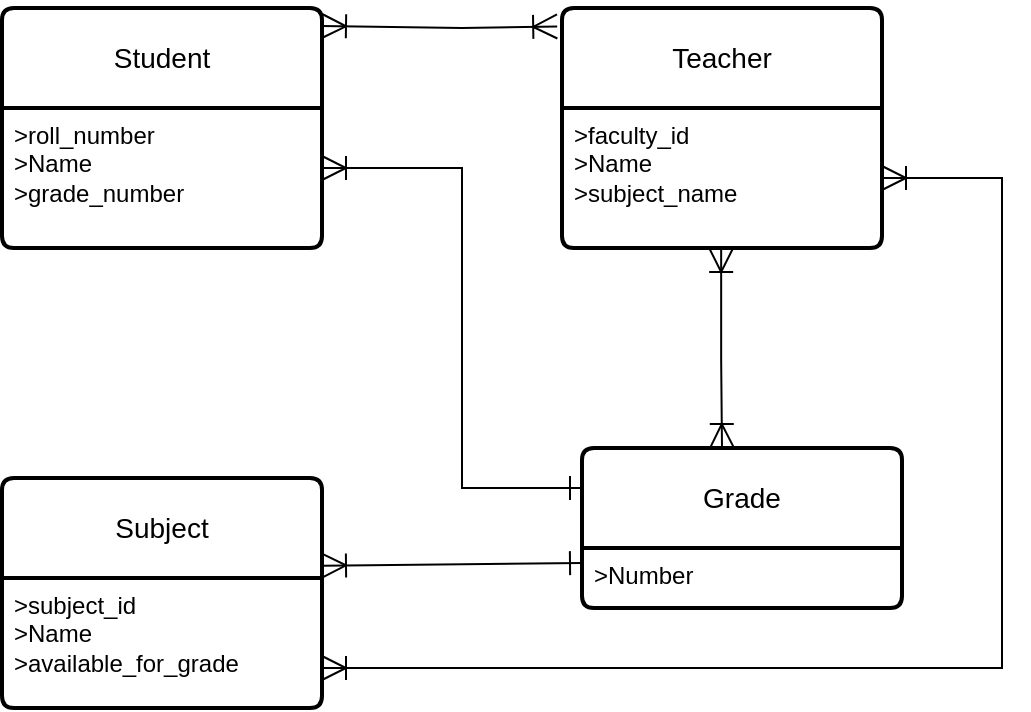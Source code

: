 <mxfile version="21.7.4" type="github">
  <diagram id="R2lEEEUBdFMjLlhIrx00" name="Page-1">
    <mxGraphModel dx="1050" dy="566" grid="1" gridSize="10" guides="1" tooltips="1" connect="1" arrows="1" fold="1" page="1" pageScale="1" pageWidth="850" pageHeight="1100" math="0" shadow="0" extFonts="Permanent Marker^https://fonts.googleapis.com/css?family=Permanent+Marker">
      <root>
        <mxCell id="0" />
        <mxCell id="1" parent="0" />
        <mxCell id="-Sb86_t1vplT847JUOS8-1" value="Student" style="swimlane;childLayout=stackLayout;horizontal=1;startSize=50;horizontalStack=0;rounded=1;fontSize=14;fontStyle=0;strokeWidth=2;resizeParent=0;resizeLast=1;shadow=0;dashed=0;align=center;arcSize=4;whiteSpace=wrap;html=1;" parent="1" vertex="1">
          <mxGeometry x="175" y="320" width="160" height="120" as="geometry" />
        </mxCell>
        <mxCell id="-Sb86_t1vplT847JUOS8-2" value="&amp;gt;roll_number&lt;br&gt;&amp;gt;Name&lt;br&gt;&amp;gt;grade_number" style="align=left;strokeColor=none;fillColor=none;spacingLeft=4;fontSize=12;verticalAlign=top;resizable=0;rotatable=0;part=1;html=1;" parent="-Sb86_t1vplT847JUOS8-1" vertex="1">
          <mxGeometry y="50" width="160" height="70" as="geometry" />
        </mxCell>
        <mxCell id="-Sb86_t1vplT847JUOS8-3" value="Teacher" style="swimlane;childLayout=stackLayout;horizontal=1;startSize=50;horizontalStack=0;rounded=1;fontSize=14;fontStyle=0;strokeWidth=2;resizeParent=0;resizeLast=1;shadow=0;dashed=0;align=center;arcSize=4;whiteSpace=wrap;html=1;" parent="1" vertex="1">
          <mxGeometry x="455" y="320" width="160" height="120" as="geometry" />
        </mxCell>
        <mxCell id="-Sb86_t1vplT847JUOS8-4" value="&amp;gt;faculty_id&lt;br&gt;&amp;gt;Name&lt;br&gt;&amp;gt;subject_name" style="align=left;strokeColor=none;fillColor=none;spacingLeft=4;fontSize=12;verticalAlign=top;resizable=0;rotatable=0;part=1;html=1;" parent="-Sb86_t1vplT847JUOS8-3" vertex="1">
          <mxGeometry y="50" width="160" height="70" as="geometry" />
        </mxCell>
        <mxCell id="-Sb86_t1vplT847JUOS8-5" value="Subject" style="swimlane;childLayout=stackLayout;horizontal=1;startSize=50;horizontalStack=0;rounded=1;fontSize=14;fontStyle=0;strokeWidth=2;resizeParent=0;resizeLast=1;shadow=0;dashed=0;align=center;arcSize=4;whiteSpace=wrap;html=1;" parent="1" vertex="1">
          <mxGeometry x="175" y="555" width="160" height="115" as="geometry" />
        </mxCell>
        <mxCell id="-Sb86_t1vplT847JUOS8-6" value="&amp;gt;subject_id&lt;br&gt;&amp;gt;Name&lt;br&gt;&amp;gt;available_for_grade" style="align=left;strokeColor=none;fillColor=none;spacingLeft=4;fontSize=12;verticalAlign=top;resizable=0;rotatable=0;part=1;html=1;" parent="-Sb86_t1vplT847JUOS8-5" vertex="1">
          <mxGeometry y="50" width="160" height="65" as="geometry" />
        </mxCell>
        <mxCell id="-Sb86_t1vplT847JUOS8-7" value="Grade" style="swimlane;childLayout=stackLayout;horizontal=1;startSize=50;horizontalStack=0;rounded=1;fontSize=14;fontStyle=0;strokeWidth=2;resizeParent=0;resizeLast=1;shadow=0;dashed=0;align=center;arcSize=4;whiteSpace=wrap;html=1;" parent="1" vertex="1">
          <mxGeometry x="465" y="540" width="160" height="80" as="geometry" />
        </mxCell>
        <mxCell id="-Sb86_t1vplT847JUOS8-8" value="&amp;gt;Number" style="align=left;strokeColor=none;fillColor=none;spacingLeft=4;fontSize=12;verticalAlign=top;resizable=0;rotatable=0;part=1;html=1;" parent="-Sb86_t1vplT847JUOS8-7" vertex="1">
          <mxGeometry y="50" width="160" height="30" as="geometry" />
        </mxCell>
        <mxCell id="-Sb86_t1vplT847JUOS8-10" value="" style="fontSize=12;html=1;endArrow=ERoneToMany;endFill=0;rounded=0;startArrow=ERone;startFill=0;endSize=10;startSize=10;exitX=0;exitY=0.25;exitDx=0;exitDy=0;" parent="1" source="-Sb86_t1vplT847JUOS8-7" edge="1">
          <mxGeometry width="100" height="100" relative="1" as="geometry">
            <mxPoint x="405" y="600" as="sourcePoint" />
            <mxPoint x="335" y="400" as="targetPoint" />
            <Array as="points">
              <mxPoint x="405" y="560" />
              <mxPoint x="405" y="400" />
            </Array>
          </mxGeometry>
        </mxCell>
        <mxCell id="-Sb86_t1vplT847JUOS8-11" value="" style="fontSize=12;html=1;endArrow=ERoneToMany;endFill=0;rounded=0;startArrow=ERoneToMany;startFill=0;endSize=10;startSize=10;" parent="1" edge="1">
          <mxGeometry width="100" height="100" relative="1" as="geometry">
            <mxPoint x="535" y="540" as="sourcePoint" />
            <mxPoint x="534.58" y="440" as="targetPoint" />
            <Array as="points">
              <mxPoint x="534.58" y="496" />
            </Array>
          </mxGeometry>
        </mxCell>
        <mxCell id="-Sb86_t1vplT847JUOS8-12" value="" style="fontSize=12;html=1;endArrow=ERoneToMany;endFill=0;rounded=0;startArrow=ERoneToMany;startFill=0;endSize=10;startSize=10;entryX=1;entryY=0.5;entryDx=0;entryDy=0;" parent="1" target="-Sb86_t1vplT847JUOS8-4" edge="1">
          <mxGeometry width="100" height="100" relative="1" as="geometry">
            <mxPoint x="335" y="650" as="sourcePoint" />
            <mxPoint x="675" y="380" as="targetPoint" />
            <Array as="points">
              <mxPoint x="385" y="650" />
              <mxPoint x="675" y="650" />
              <mxPoint x="675" y="405" />
            </Array>
          </mxGeometry>
        </mxCell>
        <mxCell id="-Sb86_t1vplT847JUOS8-13" value="" style="fontSize=12;html=1;endArrow=ERoneToMany;endFill=0;rounded=0;startArrow=ERoneToMany;startFill=0;endSize=10;startSize=10;entryX=-0.015;entryY=0.077;entryDx=0;entryDy=0;entryPerimeter=0;" parent="1" target="-Sb86_t1vplT847JUOS8-3" edge="1">
          <mxGeometry width="100" height="100" relative="1" as="geometry">
            <mxPoint x="335" y="329" as="sourcePoint" />
            <mxPoint x="714.58" y="190" as="targetPoint" />
            <Array as="points">
              <mxPoint x="405" y="330" />
            </Array>
          </mxGeometry>
        </mxCell>
        <mxCell id="-Sb86_t1vplT847JUOS8-14" value="" style="fontSize=12;html=1;endArrow=ERone;endFill=0;rounded=0;exitX=1;exitY=0.381;exitDx=0;exitDy=0;exitPerimeter=0;startArrow=ERoneToMany;startFill=0;endSize=10;startSize=10;entryX=0;entryY=0.25;entryDx=0;entryDy=0;" parent="1" source="-Sb86_t1vplT847JUOS8-5" target="-Sb86_t1vplT847JUOS8-8" edge="1">
          <mxGeometry width="100" height="100" relative="1" as="geometry">
            <mxPoint x="395" y="610" as="sourcePoint" />
            <mxPoint x="395" y="494" as="targetPoint" />
          </mxGeometry>
        </mxCell>
      </root>
    </mxGraphModel>
  </diagram>
</mxfile>
